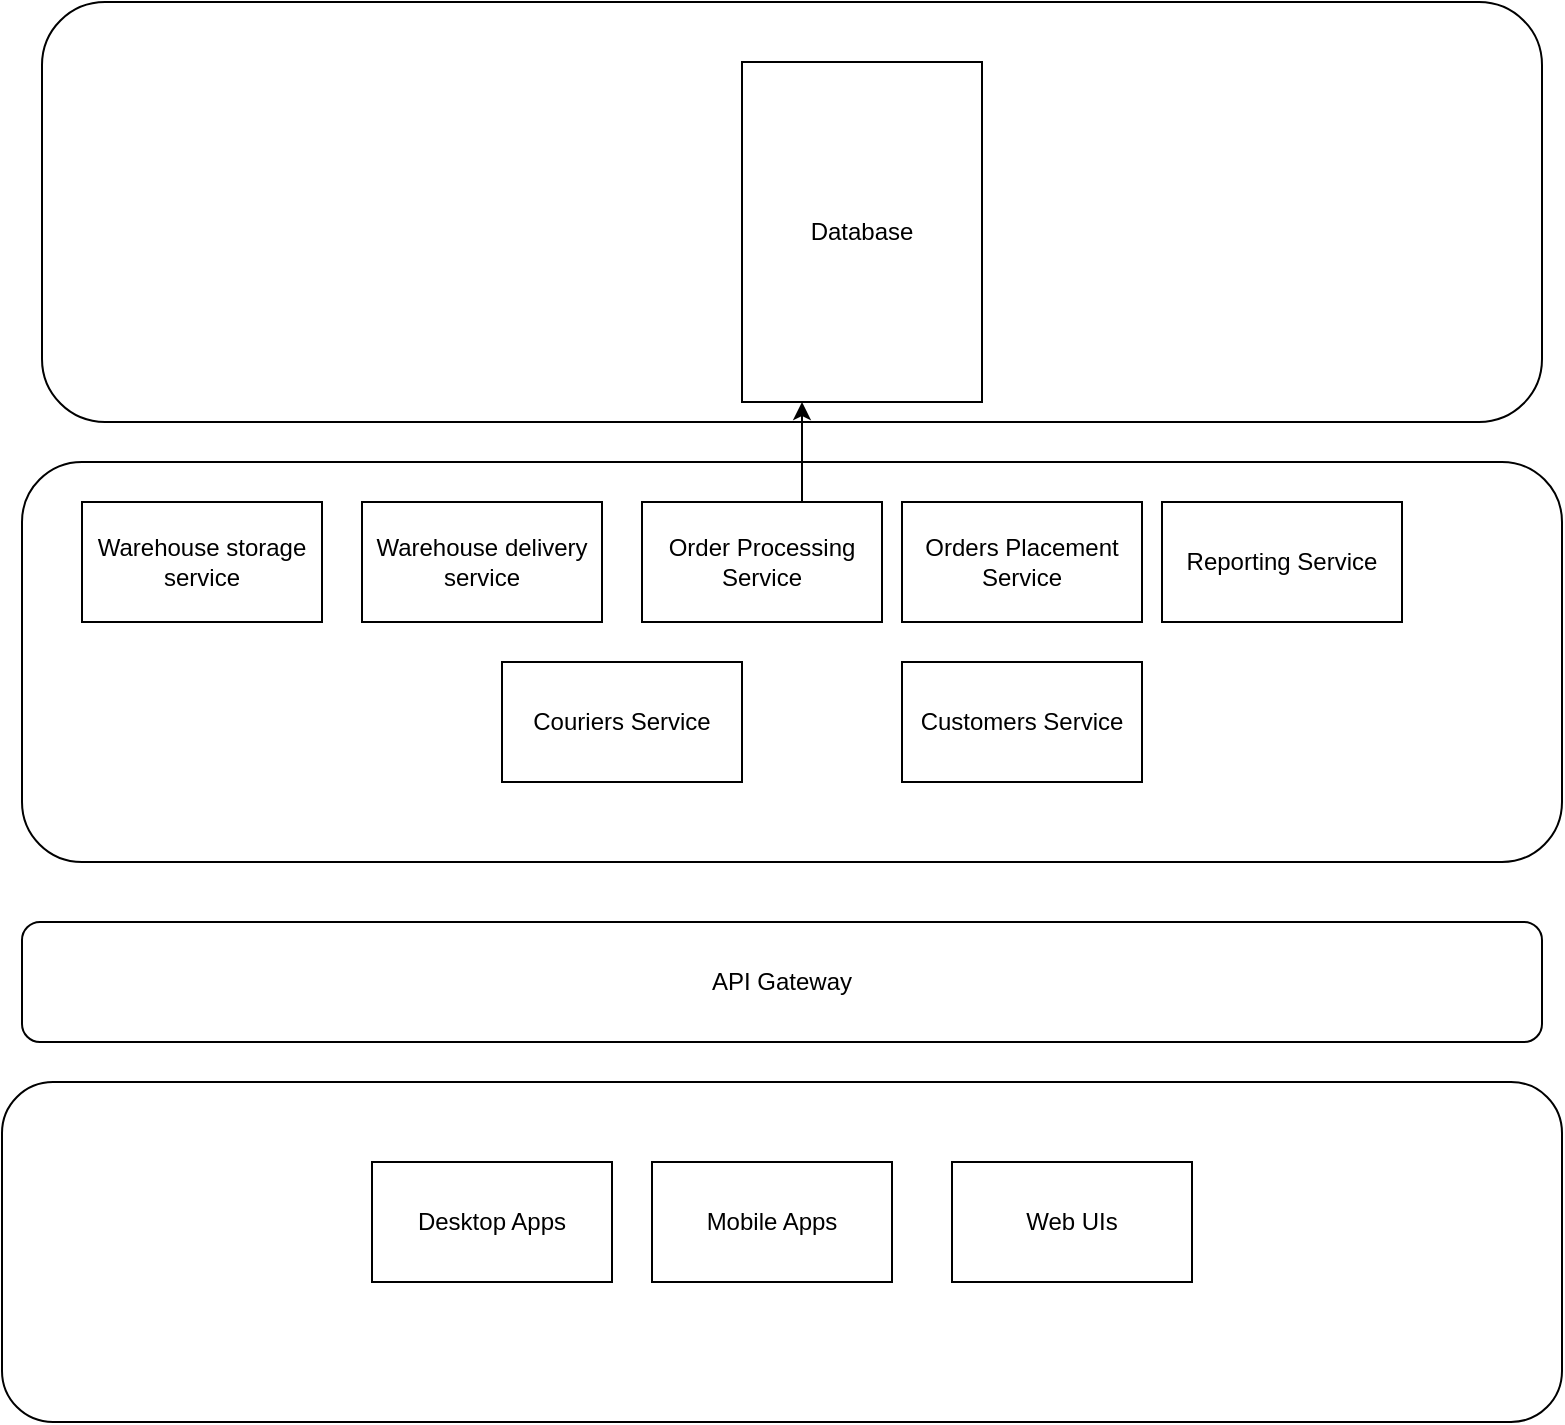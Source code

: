 <mxfile version="20.4.1" type="github">
  <diagram id="CqjdB6uaofLq_v26wUou" name="Page-1">
    <mxGraphModel dx="1038" dy="489" grid="1" gridSize="10" guides="1" tooltips="1" connect="1" arrows="1" fold="1" page="1" pageScale="1" pageWidth="850" pageHeight="1100" math="0" shadow="0">
      <root>
        <mxCell id="0" />
        <mxCell id="1" parent="0" />
        <mxCell id="yDT2OmMPrYScsy6WdeYG-2" value="Database" style="rounded=0;whiteSpace=wrap;html=1;" vertex="1" parent="1">
          <mxGeometry x="380" y="40" width="120" height="170" as="geometry" />
        </mxCell>
        <mxCell id="yDT2OmMPrYScsy6WdeYG-3" value="Warehouse storage service" style="rounded=0;whiteSpace=wrap;html=1;" vertex="1" parent="1">
          <mxGeometry x="50" y="260" width="120" height="60" as="geometry" />
        </mxCell>
        <mxCell id="yDT2OmMPrYScsy6WdeYG-4" value="Warehouse delivery service" style="rounded=0;whiteSpace=wrap;html=1;" vertex="1" parent="1">
          <mxGeometry x="190" y="260" width="120" height="60" as="geometry" />
        </mxCell>
        <mxCell id="yDT2OmMPrYScsy6WdeYG-5" value="Order Processing Service" style="rounded=0;whiteSpace=wrap;html=1;" vertex="1" parent="1">
          <mxGeometry x="330" y="260" width="120" height="60" as="geometry" />
        </mxCell>
        <mxCell id="yDT2OmMPrYScsy6WdeYG-6" value="Orders Placement Service" style="rounded=0;whiteSpace=wrap;html=1;" vertex="1" parent="1">
          <mxGeometry x="460" y="260" width="120" height="60" as="geometry" />
        </mxCell>
        <mxCell id="yDT2OmMPrYScsy6WdeYG-7" value="Reporting Service" style="rounded=0;whiteSpace=wrap;html=1;" vertex="1" parent="1">
          <mxGeometry x="590" y="260" width="120" height="60" as="geometry" />
        </mxCell>
        <mxCell id="yDT2OmMPrYScsy6WdeYG-8" value="Couriers Service" style="rounded=0;whiteSpace=wrap;html=1;" vertex="1" parent="1">
          <mxGeometry x="260" y="340" width="120" height="60" as="geometry" />
        </mxCell>
        <mxCell id="yDT2OmMPrYScsy6WdeYG-9" value="Customers Service" style="rounded=0;whiteSpace=wrap;html=1;" vertex="1" parent="1">
          <mxGeometry x="460" y="340" width="120" height="60" as="geometry" />
        </mxCell>
        <mxCell id="yDT2OmMPrYScsy6WdeYG-12" value="" style="endArrow=classic;html=1;rounded=0;entryX=0.25;entryY=1;entryDx=0;entryDy=0;" edge="1" parent="1" target="yDT2OmMPrYScsy6WdeYG-2">
          <mxGeometry width="50" height="50" relative="1" as="geometry">
            <mxPoint x="410" y="260" as="sourcePoint" />
            <mxPoint x="450" y="240" as="targetPoint" />
          </mxGeometry>
        </mxCell>
        <mxCell id="yDT2OmMPrYScsy6WdeYG-14" value="" style="rounded=1;whiteSpace=wrap;html=1;fillColor=none;" vertex="1" parent="1">
          <mxGeometry x="20" y="240" width="770" height="200" as="geometry" />
        </mxCell>
        <mxCell id="yDT2OmMPrYScsy6WdeYG-15" value="" style="rounded=1;whiteSpace=wrap;html=1;fillColor=none;" vertex="1" parent="1">
          <mxGeometry x="30" y="10" width="750" height="210" as="geometry" />
        </mxCell>
        <mxCell id="yDT2OmMPrYScsy6WdeYG-16" value="a" style="rounded=1;whiteSpace=wrap;html=1;fillColor=none;" vertex="1" parent="1">
          <mxGeometry x="10" y="550" width="780" height="170" as="geometry" />
        </mxCell>
        <mxCell id="yDT2OmMPrYScsy6WdeYG-18" value="Desktop Apps" style="rounded=0;whiteSpace=wrap;html=1;" vertex="1" parent="1">
          <mxGeometry x="195" y="590" width="120" height="60" as="geometry" />
        </mxCell>
        <mxCell id="yDT2OmMPrYScsy6WdeYG-20" value="Mobile Apps" style="rounded=0;whiteSpace=wrap;html=1;" vertex="1" parent="1">
          <mxGeometry x="335" y="590" width="120" height="60" as="geometry" />
        </mxCell>
        <mxCell id="yDT2OmMPrYScsy6WdeYG-21" value="Web UIs" style="rounded=0;whiteSpace=wrap;html=1;" vertex="1" parent="1">
          <mxGeometry x="485" y="590" width="120" height="60" as="geometry" />
        </mxCell>
        <mxCell id="yDT2OmMPrYScsy6WdeYG-23" value="API Gateway" style="rounded=1;whiteSpace=wrap;html=1;" vertex="1" parent="1">
          <mxGeometry x="20" y="470" width="760" height="60" as="geometry" />
        </mxCell>
      </root>
    </mxGraphModel>
  </diagram>
</mxfile>
